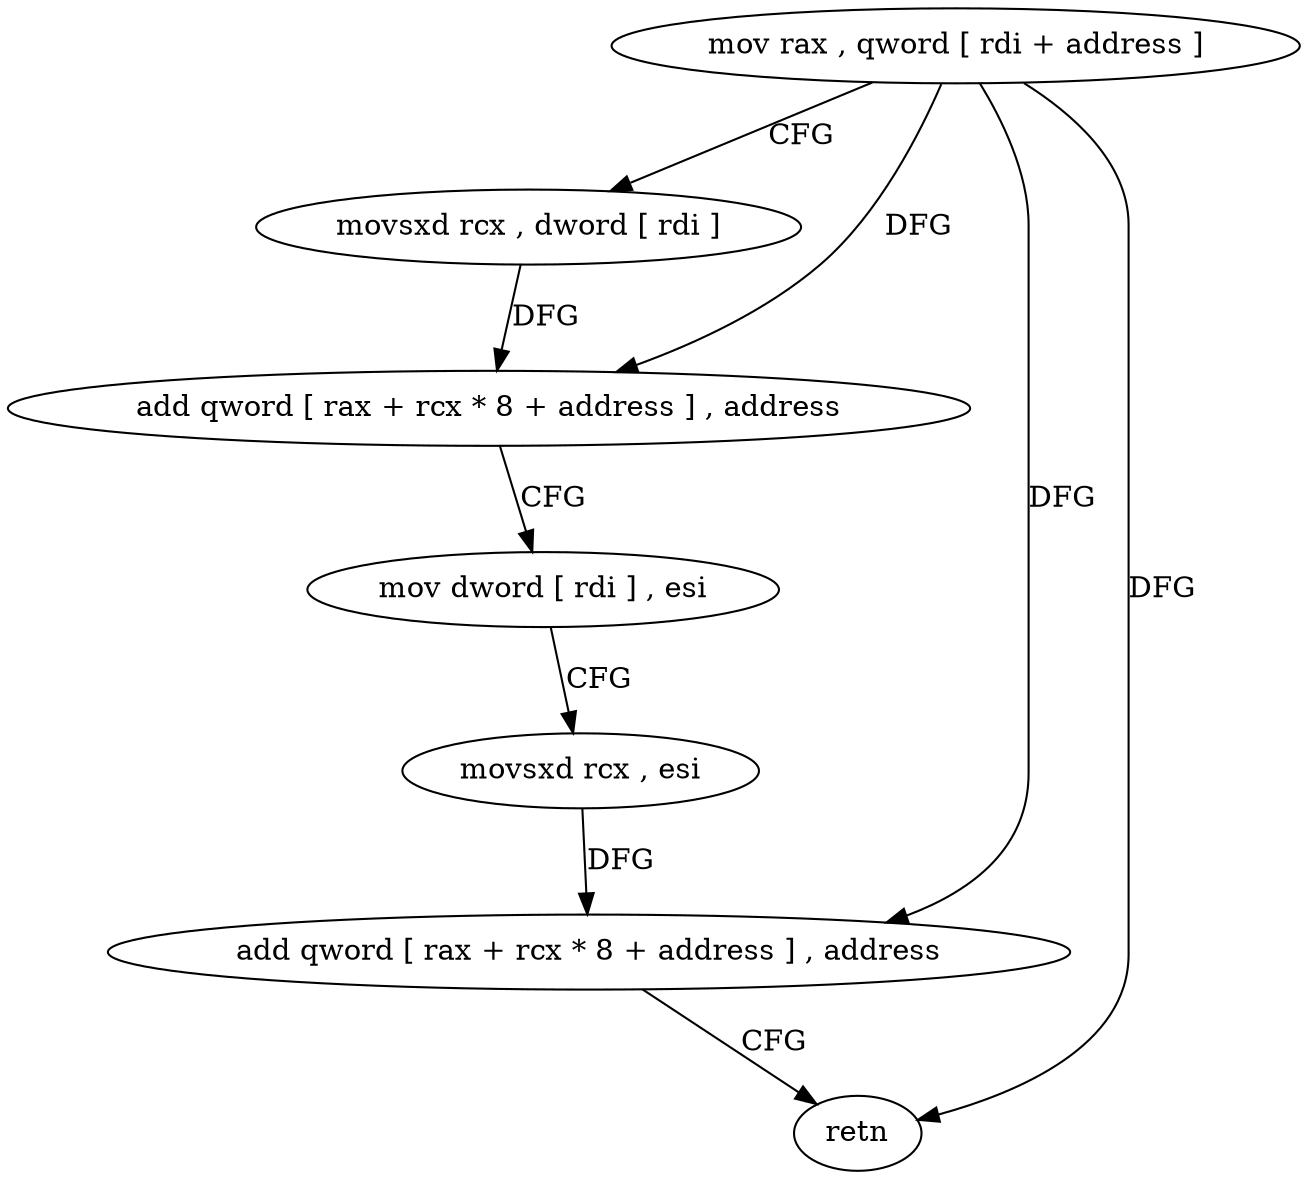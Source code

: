 digraph "func" {
"76688" [label = "mov rax , qword [ rdi + address ]" ]
"76692" [label = "movsxd rcx , dword [ rdi ]" ]
"76695" [label = "add qword [ rax + rcx * 8 + address ] , address" ]
"76704" [label = "mov dword [ rdi ] , esi" ]
"76706" [label = "movsxd rcx , esi" ]
"76709" [label = "add qword [ rax + rcx * 8 + address ] , address" ]
"76718" [label = "retn" ]
"76688" -> "76692" [ label = "CFG" ]
"76688" -> "76695" [ label = "DFG" ]
"76688" -> "76709" [ label = "DFG" ]
"76688" -> "76718" [ label = "DFG" ]
"76692" -> "76695" [ label = "DFG" ]
"76695" -> "76704" [ label = "CFG" ]
"76704" -> "76706" [ label = "CFG" ]
"76706" -> "76709" [ label = "DFG" ]
"76709" -> "76718" [ label = "CFG" ]
}
